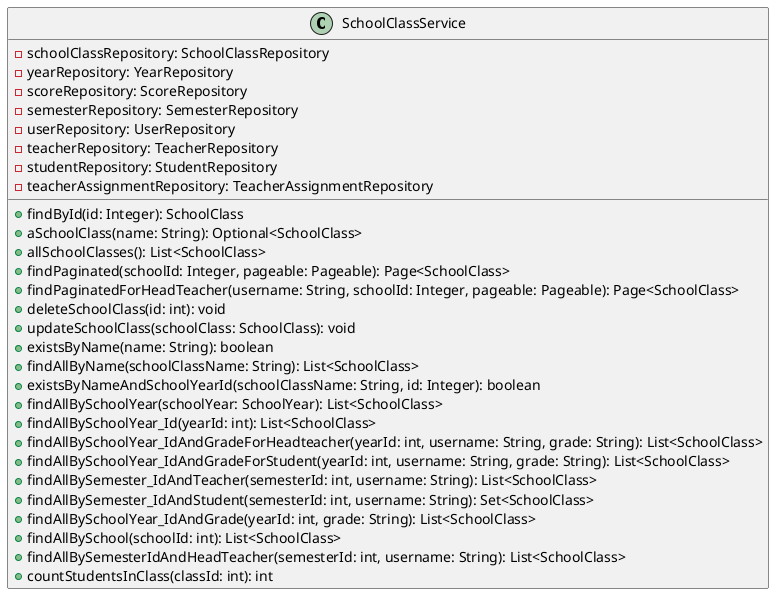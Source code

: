 @startuml

package phongvan.hischoolbackend.Service {
    @startuml
    class SchoolClassService {
        - schoolClassRepository: SchoolClassRepository
        - yearRepository: YearRepository
        - scoreRepository: ScoreRepository
        - semesterRepository: SemesterRepository
        - userRepository: UserRepository
        - teacherRepository: TeacherRepository
        - studentRepository: StudentRepository
        - teacherAssignmentRepository: TeacherAssignmentRepository

        + findById(id: Integer): SchoolClass
        + aSchoolClass(name: String): Optional<SchoolClass>
        + allSchoolClasses(): List<SchoolClass>
        + findPaginated(schoolId: Integer, pageable: Pageable): Page<SchoolClass>
        + findPaginatedForHeadTeacher(username: String, schoolId: Integer, pageable: Pageable): Page<SchoolClass>
        + deleteSchoolClass(id: int): void
        + updateSchoolClass(schoolClass: SchoolClass): void
        + existsByName(name: String): boolean
        + findAllByName(schoolClassName: String): List<SchoolClass>
        + existsByNameAndSchoolYearId(schoolClassName: String, id: Integer): boolean
        + findAllBySchoolYear(schoolYear: SchoolYear): List<SchoolClass>
        + findAllBySchoolYear_Id(yearId: int): List<SchoolClass>
        + findAllBySchoolYear_IdAndGradeForHeadteacher(yearId: int, username: String, grade: String): List<SchoolClass>
        + findAllBySchoolYear_IdAndGradeForStudent(yearId: int, username: String, grade: String): List<SchoolClass>
        + findAllBySemester_IdAndTeacher(semesterId: int, username: String): List<SchoolClass>
        + findAllBySemester_IdAndStudent(semesterId: int, username: String): Set<SchoolClass>
        + findAllBySchoolYear_IdAndGrade(yearId: int, grade: String): List<SchoolClass>
        + findAllBySchool(schoolId: int): List<SchoolClass>
        + findAllBySemesterIdAndHeadTeacher(semesterId: int, username: String): List<SchoolClass>
        + countStudentsInClass(classId: int): int
    }
    @enduml
}

@enduml
